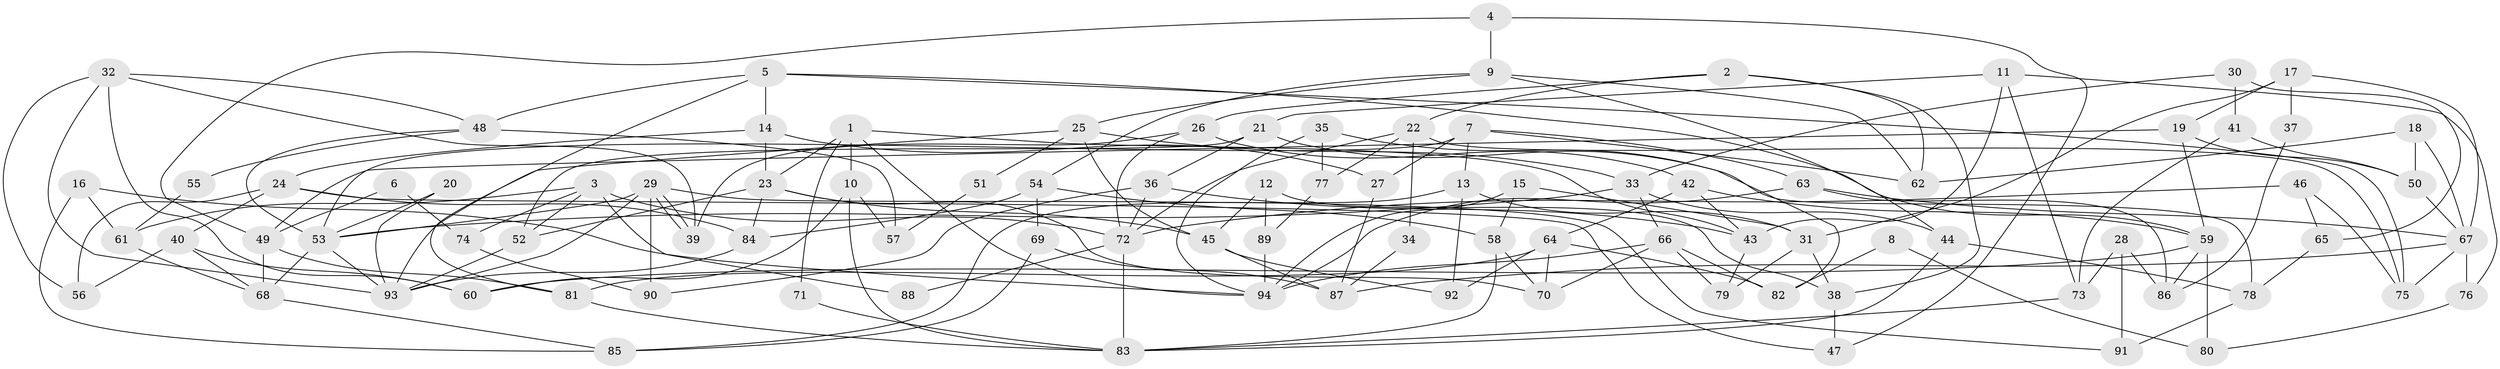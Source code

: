 // Generated by graph-tools (version 1.1) at 2025/50/03/09/25 04:50:33]
// undirected, 94 vertices, 188 edges
graph export_dot {
graph [start="1"]
  node [color=gray90,style=filled];
  1;
  2;
  3;
  4;
  5;
  6;
  7;
  8;
  9;
  10;
  11;
  12;
  13;
  14;
  15;
  16;
  17;
  18;
  19;
  20;
  21;
  22;
  23;
  24;
  25;
  26;
  27;
  28;
  29;
  30;
  31;
  32;
  33;
  34;
  35;
  36;
  37;
  38;
  39;
  40;
  41;
  42;
  43;
  44;
  45;
  46;
  47;
  48;
  49;
  50;
  51;
  52;
  53;
  54;
  55;
  56;
  57;
  58;
  59;
  60;
  61;
  62;
  63;
  64;
  65;
  66;
  67;
  68;
  69;
  70;
  71;
  72;
  73;
  74;
  75;
  76;
  77;
  78;
  79;
  80;
  81;
  82;
  83;
  84;
  85;
  86;
  87;
  88;
  89;
  90;
  91;
  92;
  93;
  94;
  1 -- 10;
  1 -- 94;
  1 -- 23;
  1 -- 43;
  1 -- 71;
  2 -- 26;
  2 -- 22;
  2 -- 38;
  2 -- 62;
  3 -- 52;
  3 -- 72;
  3 -- 61;
  3 -- 74;
  3 -- 88;
  4 -- 9;
  4 -- 49;
  4 -- 47;
  5 -- 75;
  5 -- 48;
  5 -- 14;
  5 -- 59;
  5 -- 81;
  6 -- 74;
  6 -- 49;
  7 -- 13;
  7 -- 53;
  7 -- 27;
  7 -- 62;
  7 -- 63;
  8 -- 82;
  8 -- 80;
  9 -- 25;
  9 -- 62;
  9 -- 44;
  9 -- 54;
  10 -- 60;
  10 -- 83;
  10 -- 57;
  11 -- 43;
  11 -- 21;
  11 -- 73;
  11 -- 76;
  12 -- 38;
  12 -- 45;
  12 -- 89;
  13 -- 92;
  13 -- 31;
  13 -- 85;
  14 -- 24;
  14 -- 23;
  14 -- 27;
  15 -- 58;
  15 -- 94;
  15 -- 31;
  16 -- 94;
  16 -- 61;
  16 -- 85;
  17 -- 31;
  17 -- 19;
  17 -- 37;
  17 -- 67;
  18 -- 62;
  18 -- 67;
  18 -- 50;
  19 -- 59;
  19 -- 50;
  19 -- 49;
  20 -- 53;
  20 -- 93;
  21 -- 78;
  21 -- 52;
  21 -- 36;
  22 -- 75;
  22 -- 77;
  22 -- 34;
  22 -- 72;
  23 -- 45;
  23 -- 52;
  23 -- 70;
  23 -- 84;
  24 -- 40;
  24 -- 84;
  24 -- 47;
  24 -- 56;
  25 -- 33;
  25 -- 45;
  25 -- 51;
  25 -- 93;
  26 -- 72;
  26 -- 42;
  26 -- 39;
  27 -- 87;
  28 -- 73;
  28 -- 86;
  28 -- 91;
  29 -- 53;
  29 -- 39;
  29 -- 39;
  29 -- 90;
  29 -- 91;
  29 -- 93;
  30 -- 41;
  30 -- 33;
  30 -- 65;
  31 -- 38;
  31 -- 79;
  32 -- 93;
  32 -- 39;
  32 -- 48;
  32 -- 56;
  32 -- 60;
  33 -- 66;
  33 -- 44;
  33 -- 53;
  34 -- 87;
  35 -- 82;
  35 -- 94;
  35 -- 77;
  36 -- 72;
  36 -- 43;
  36 -- 90;
  37 -- 86;
  38 -- 47;
  40 -- 56;
  40 -- 68;
  40 -- 60;
  41 -- 50;
  41 -- 73;
  42 -- 59;
  42 -- 43;
  42 -- 64;
  43 -- 79;
  44 -- 83;
  44 -- 78;
  45 -- 87;
  45 -- 92;
  46 -- 65;
  46 -- 72;
  46 -- 75;
  48 -- 53;
  48 -- 55;
  48 -- 57;
  49 -- 68;
  49 -- 81;
  50 -- 67;
  51 -- 57;
  52 -- 93;
  53 -- 93;
  53 -- 68;
  54 -- 84;
  54 -- 58;
  54 -- 69;
  55 -- 61;
  58 -- 70;
  58 -- 83;
  59 -- 60;
  59 -- 80;
  59 -- 86;
  61 -- 68;
  63 -- 67;
  63 -- 86;
  63 -- 94;
  64 -- 81;
  64 -- 70;
  64 -- 82;
  64 -- 92;
  65 -- 78;
  66 -- 70;
  66 -- 79;
  66 -- 82;
  66 -- 94;
  67 -- 87;
  67 -- 75;
  67 -- 76;
  68 -- 85;
  69 -- 85;
  69 -- 87;
  71 -- 83;
  72 -- 83;
  72 -- 88;
  73 -- 83;
  74 -- 90;
  76 -- 80;
  77 -- 89;
  78 -- 91;
  81 -- 83;
  84 -- 93;
  89 -- 94;
}
